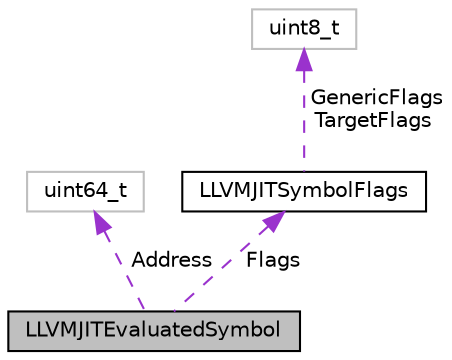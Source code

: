 digraph "LLVMJITEvaluatedSymbol"
{
 // LATEX_PDF_SIZE
  bgcolor="transparent";
  edge [fontname="Helvetica",fontsize="10",labelfontname="Helvetica",labelfontsize="10"];
  node [fontname="Helvetica",fontsize="10",shape=record];
  Node1 [label="LLVMJITEvaluatedSymbol",height=0.2,width=0.4,color="black", fillcolor="grey75", style="filled", fontcolor="black",tooltip="Represents an evaluated symbol address and flags."];
  Node2 -> Node1 [dir="back",color="darkorchid3",fontsize="10",style="dashed",label=" Address" ,fontname="Helvetica"];
  Node2 [label="uint64_t",height=0.2,width=0.4,color="grey75",tooltip=" "];
  Node3 -> Node1 [dir="back",color="darkorchid3",fontsize="10",style="dashed",label=" Flags" ,fontname="Helvetica"];
  Node3 [label="LLVMJITSymbolFlags",height=0.2,width=0.4,color="black",URL="$structLLVMJITSymbolFlags.html",tooltip="Represents the linkage flags for a symbol definition."];
  Node4 -> Node3 [dir="back",color="darkorchid3",fontsize="10",style="dashed",label=" GenericFlags\nTargetFlags" ,fontname="Helvetica"];
  Node4 [label="uint8_t",height=0.2,width=0.4,color="grey75",tooltip=" "];
}
